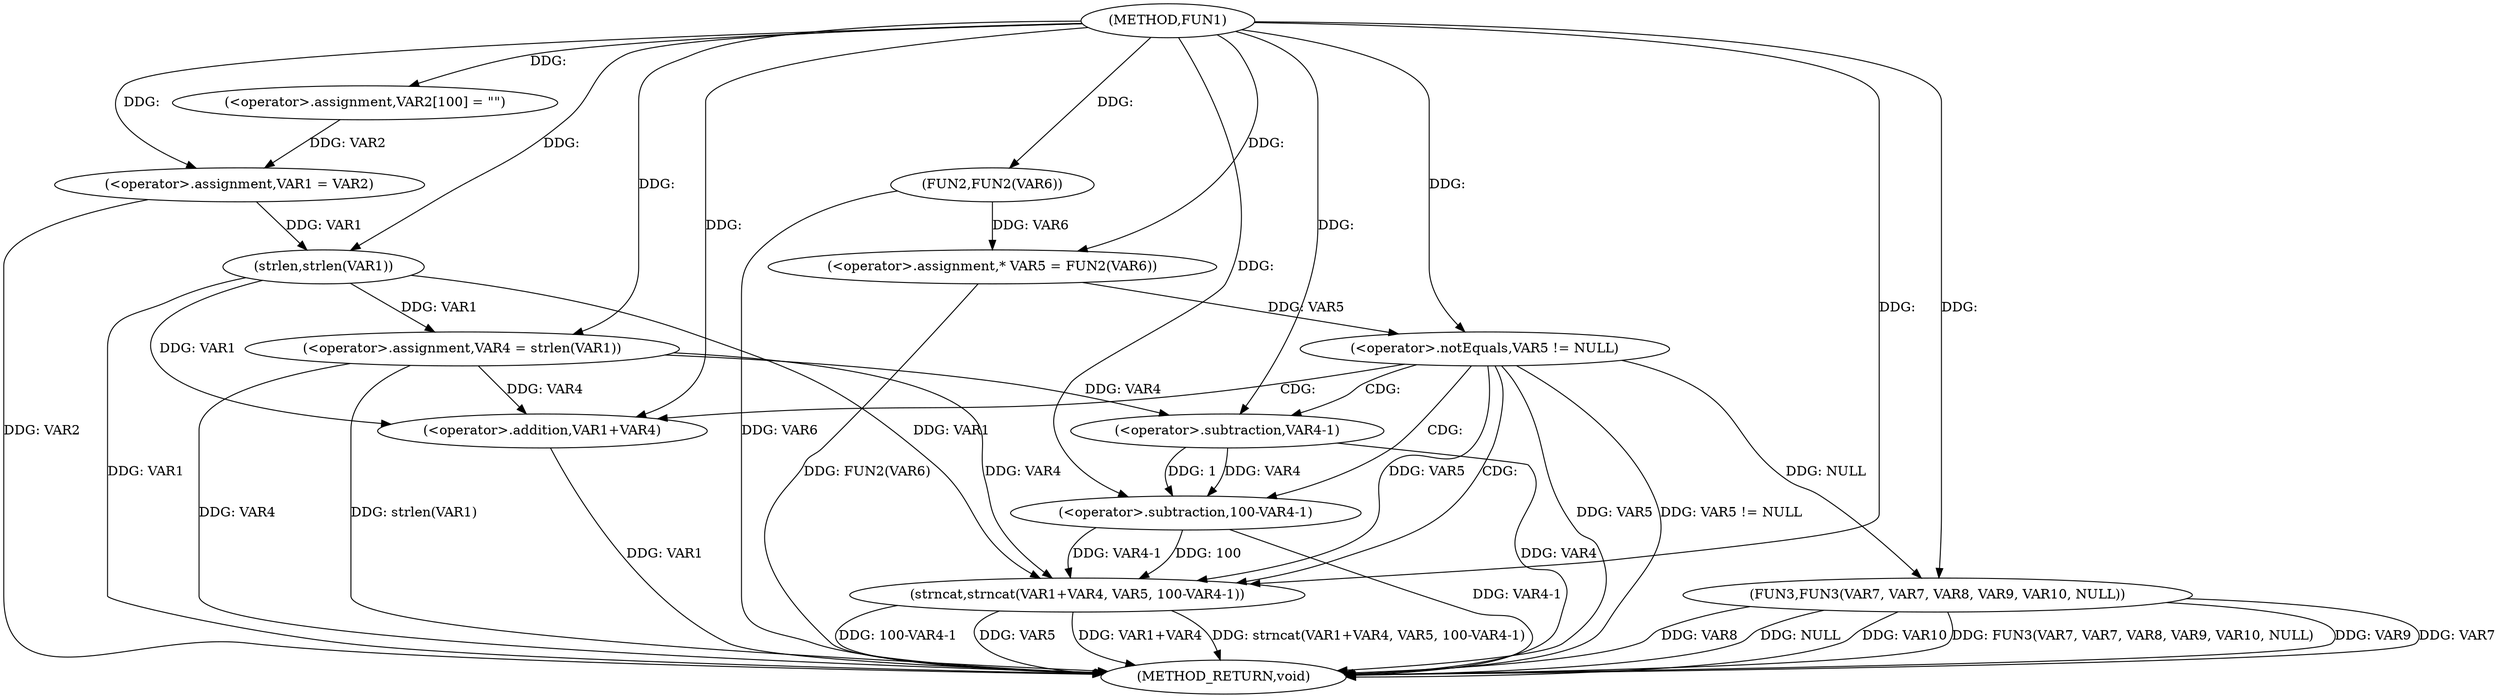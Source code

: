 digraph FUN1 {  
"1000100" [label = "(METHOD,FUN1)" ]
"1000145" [label = "(METHOD_RETURN,void)" ]
"1000104" [label = "(<operator>.assignment,VAR2[100] = \"\")" ]
"1000107" [label = "(<operator>.assignment,VAR1 = VAR2)" ]
"1000114" [label = "(<operator>.assignment,VAR4 = strlen(VAR1))" ]
"1000116" [label = "(strlen,strlen(VAR1))" ]
"1000119" [label = "(<operator>.assignment,* VAR5 = FUN2(VAR6))" ]
"1000121" [label = "(FUN2,FUN2(VAR6))" ]
"1000124" [label = "(<operator>.notEquals,VAR5 != NULL)" ]
"1000128" [label = "(strncat,strncat(VAR1+VAR4, VAR5, 100-VAR4-1))" ]
"1000129" [label = "(<operator>.addition,VAR1+VAR4)" ]
"1000133" [label = "(<operator>.subtraction,100-VAR4-1)" ]
"1000135" [label = "(<operator>.subtraction,VAR4-1)" ]
"1000138" [label = "(FUN3,FUN3(VAR7, VAR7, VAR8, VAR9, VAR10, NULL))" ]
  "1000116" -> "1000145"  [ label = "DDG: VAR1"] 
  "1000129" -> "1000145"  [ label = "DDG: VAR1"] 
  "1000138" -> "1000145"  [ label = "DDG: VAR9"] 
  "1000124" -> "1000145"  [ label = "DDG: VAR5"] 
  "1000138" -> "1000145"  [ label = "DDG: VAR7"] 
  "1000128" -> "1000145"  [ label = "DDG: 100-VAR4-1"] 
  "1000133" -> "1000145"  [ label = "DDG: VAR4-1"] 
  "1000114" -> "1000145"  [ label = "DDG: strlen(VAR1)"] 
  "1000107" -> "1000145"  [ label = "DDG: VAR2"] 
  "1000124" -> "1000145"  [ label = "DDG: VAR5 != NULL"] 
  "1000128" -> "1000145"  [ label = "DDG: VAR5"] 
  "1000138" -> "1000145"  [ label = "DDG: VAR8"] 
  "1000128" -> "1000145"  [ label = "DDG: VAR1+VAR4"] 
  "1000138" -> "1000145"  [ label = "DDG: NULL"] 
  "1000114" -> "1000145"  [ label = "DDG: VAR4"] 
  "1000119" -> "1000145"  [ label = "DDG: FUN2(VAR6)"] 
  "1000138" -> "1000145"  [ label = "DDG: VAR10"] 
  "1000135" -> "1000145"  [ label = "DDG: VAR4"] 
  "1000121" -> "1000145"  [ label = "DDG: VAR6"] 
  "1000128" -> "1000145"  [ label = "DDG: strncat(VAR1+VAR4, VAR5, 100-VAR4-1)"] 
  "1000138" -> "1000145"  [ label = "DDG: FUN3(VAR7, VAR7, VAR8, VAR9, VAR10, NULL)"] 
  "1000100" -> "1000104"  [ label = "DDG: "] 
  "1000104" -> "1000107"  [ label = "DDG: VAR2"] 
  "1000100" -> "1000107"  [ label = "DDG: "] 
  "1000116" -> "1000114"  [ label = "DDG: VAR1"] 
  "1000100" -> "1000114"  [ label = "DDG: "] 
  "1000107" -> "1000116"  [ label = "DDG: VAR1"] 
  "1000100" -> "1000116"  [ label = "DDG: "] 
  "1000121" -> "1000119"  [ label = "DDG: VAR6"] 
  "1000100" -> "1000119"  [ label = "DDG: "] 
  "1000100" -> "1000121"  [ label = "DDG: "] 
  "1000119" -> "1000124"  [ label = "DDG: VAR5"] 
  "1000100" -> "1000124"  [ label = "DDG: "] 
  "1000116" -> "1000128"  [ label = "DDG: VAR1"] 
  "1000100" -> "1000128"  [ label = "DDG: "] 
  "1000114" -> "1000128"  [ label = "DDG: VAR4"] 
  "1000116" -> "1000129"  [ label = "DDG: VAR1"] 
  "1000100" -> "1000129"  [ label = "DDG: "] 
  "1000114" -> "1000129"  [ label = "DDG: VAR4"] 
  "1000124" -> "1000128"  [ label = "DDG: VAR5"] 
  "1000133" -> "1000128"  [ label = "DDG: 100"] 
  "1000133" -> "1000128"  [ label = "DDG: VAR4-1"] 
  "1000100" -> "1000133"  [ label = "DDG: "] 
  "1000135" -> "1000133"  [ label = "DDG: VAR4"] 
  "1000135" -> "1000133"  [ label = "DDG: 1"] 
  "1000100" -> "1000135"  [ label = "DDG: "] 
  "1000114" -> "1000135"  [ label = "DDG: VAR4"] 
  "1000100" -> "1000138"  [ label = "DDG: "] 
  "1000124" -> "1000138"  [ label = "DDG: NULL"] 
  "1000124" -> "1000128"  [ label = "CDG: "] 
  "1000124" -> "1000133"  [ label = "CDG: "] 
  "1000124" -> "1000129"  [ label = "CDG: "] 
  "1000124" -> "1000135"  [ label = "CDG: "] 
}
